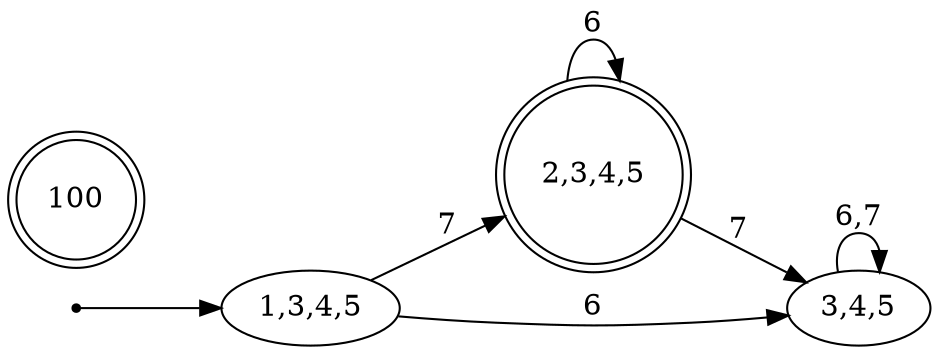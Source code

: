 digraph{

rankdir=LR;
inic[shape=point];

inic->"1,3,4,5";

"1,3,4,5"->"2,3,4,5" [label="7"];
"1,3,4,5"->"3,4,5" [label="6"];
"2,3,4,5"->"2,3,4,5" [label="6"];
"2,3,4,5"->"3,4,5" [label="7"];
"3,4,5"->"3,4,5" [label="6,7"];

"2,3,4,5"[shape=doublecircle];
"100"[shape=doublecircle];
}
